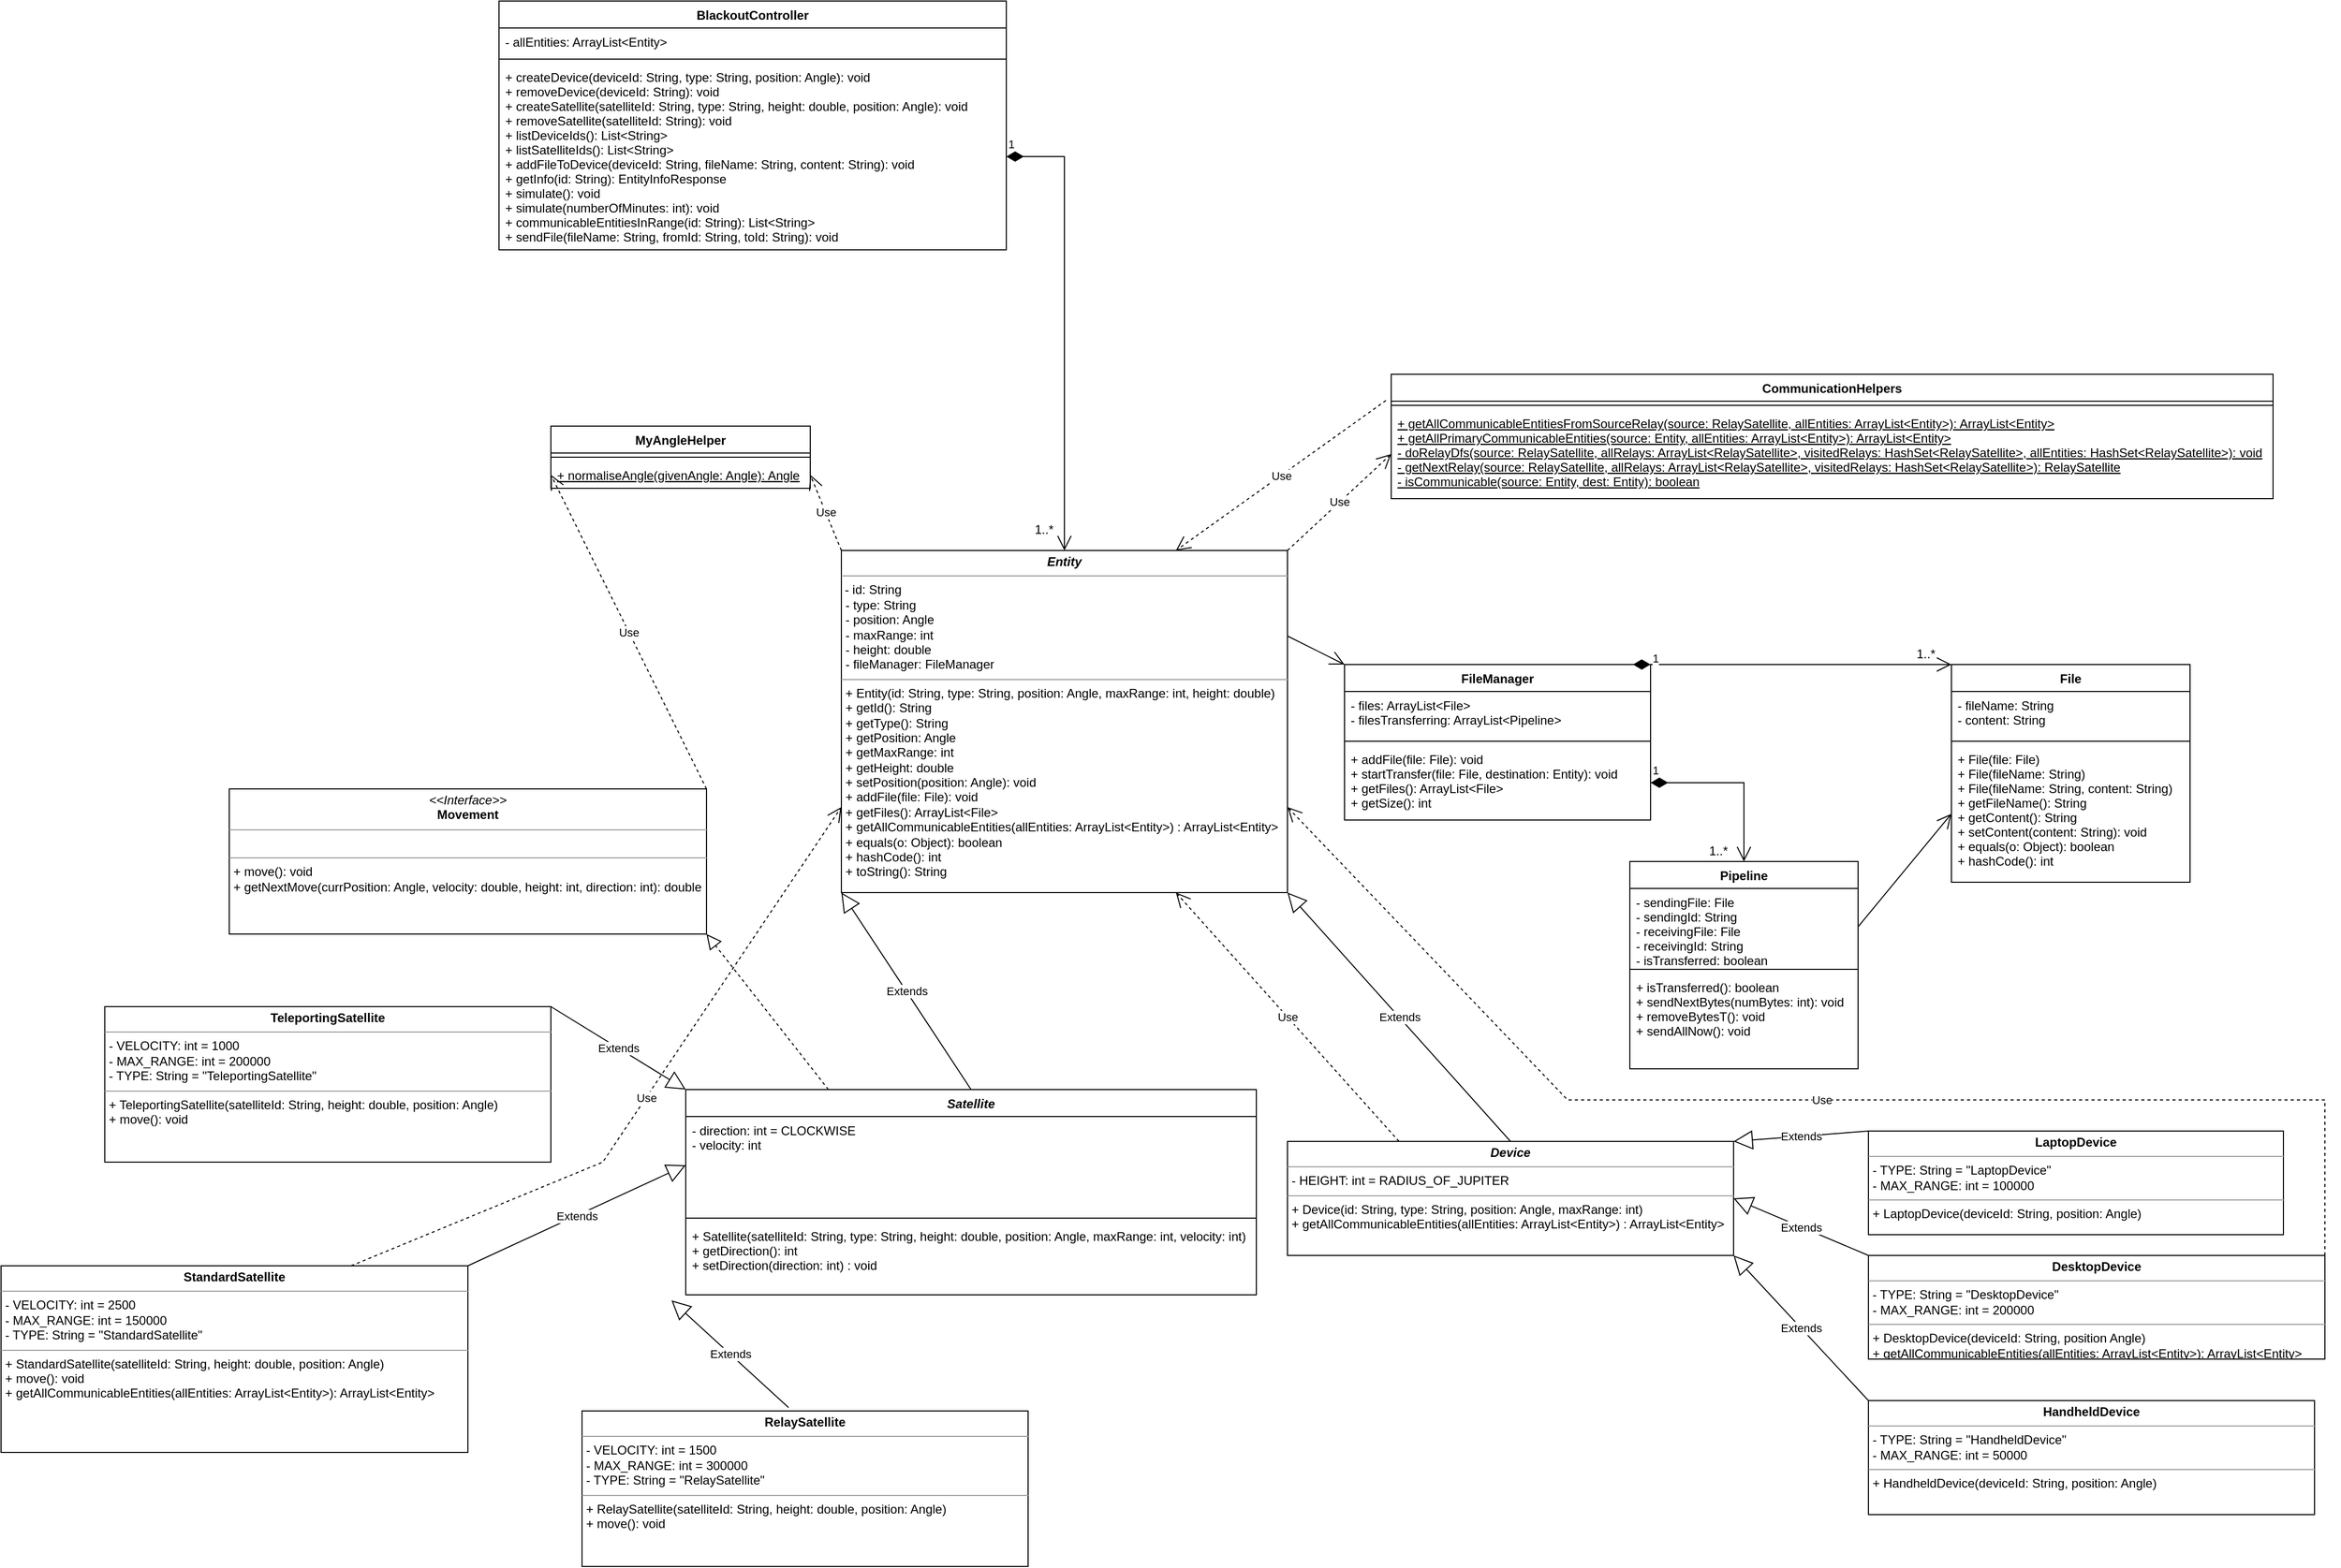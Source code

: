 <mxfile version="20.0.1" type="github">
  <diagram id="JS3hQXzzDqp8MdbZ3Wn3" name="Page-1">
    <mxGraphModel dx="2408" dy="1954" grid="1" gridSize="10" guides="1" tooltips="1" connect="1" arrows="1" fold="1" page="1" pageScale="1" pageWidth="827" pageHeight="1169" math="0" shadow="0">
      <root>
        <mxCell id="0" />
        <mxCell id="1" parent="0" />
        <mxCell id="oXQAJRGUwz_4EwkfqPwA-1" value="Satellite" style="swimlane;fontStyle=3;align=center;verticalAlign=top;childLayout=stackLayout;horizontal=1;startSize=26;horizontalStack=0;resizeParent=1;resizeParentMax=0;resizeLast=0;collapsible=1;marginBottom=0;" parent="1" vertex="1">
          <mxGeometry x="-70" y="300" width="550" height="198" as="geometry" />
        </mxCell>
        <mxCell id="oXQAJRGUwz_4EwkfqPwA-2" value="- direction: int = CLOCKWISE&#xa;- velocity: int&#xa;" style="text;strokeColor=none;fillColor=none;align=left;verticalAlign=top;spacingLeft=4;spacingRight=4;overflow=hidden;rotatable=0;points=[[0,0.5],[1,0.5]];portConstraint=eastwest;" parent="oXQAJRGUwz_4EwkfqPwA-1" vertex="1">
          <mxGeometry y="26" width="550" height="94" as="geometry" />
        </mxCell>
        <mxCell id="oXQAJRGUwz_4EwkfqPwA-3" value="" style="line;strokeWidth=1;fillColor=none;align=left;verticalAlign=middle;spacingTop=-1;spacingLeft=3;spacingRight=3;rotatable=0;labelPosition=right;points=[];portConstraint=eastwest;" parent="oXQAJRGUwz_4EwkfqPwA-1" vertex="1">
          <mxGeometry y="120" width="550" height="8" as="geometry" />
        </mxCell>
        <mxCell id="oXQAJRGUwz_4EwkfqPwA-4" value="+ Satellite(satelliteId: String, type: String, height: double, position: Angle, maxRange: int, velocity: int)&#xa;+ getDirection(): int&#xa;+ setDirection(direction: int) : void" style="text;strokeColor=none;fillColor=none;align=left;verticalAlign=top;spacingLeft=4;spacingRight=4;overflow=hidden;rotatable=0;points=[[0,0.5],[1,0.5]];portConstraint=eastwest;" parent="oXQAJRGUwz_4EwkfqPwA-1" vertex="1">
          <mxGeometry y="128" width="550" height="70" as="geometry" />
        </mxCell>
        <mxCell id="oXQAJRGUwz_4EwkfqPwA-5" value="&lt;p style=&quot;margin:0px;margin-top:4px;text-align:center;&quot;&gt;&lt;b&gt;&lt;i&gt;Device&lt;/i&gt;&lt;/b&gt;&lt;/p&gt;&lt;hr size=&quot;1&quot;&gt;&lt;p style=&quot;margin:0px;margin-left:4px;&quot;&gt;- HEIGHT: int = RADIUS_OF_JUPITER&lt;/p&gt;&lt;hr size=&quot;1&quot;&gt;&lt;p style=&quot;margin:0px;margin-left:4px;&quot;&gt;+ Device(id: String, type: String, position: Angle, maxRange: int)&lt;/p&gt;&lt;p style=&quot;margin:0px;margin-left:4px;&quot;&gt;+&amp;nbsp;getAllCommunicableEntities(allEntities: ArrayList&amp;lt;Entity&amp;gt;) : ArrayList&amp;lt;Entity&amp;gt;&lt;br&gt;&lt;/p&gt;&lt;p style=&quot;margin:0px;margin-left:4px;&quot;&gt;&lt;br&gt;&lt;/p&gt;" style="verticalAlign=top;align=left;overflow=fill;fontSize=12;fontFamily=Helvetica;html=1;" parent="1" vertex="1">
          <mxGeometry x="510" y="350" width="430" height="110" as="geometry" />
        </mxCell>
        <mxCell id="oXQAJRGUwz_4EwkfqPwA-6" value="&lt;p style=&quot;margin:0px;margin-top:4px;text-align:center;&quot;&gt;&lt;b&gt;TeleportingSatellite&lt;/b&gt;&lt;/p&gt;&lt;hr size=&quot;1&quot;&gt;&lt;p style=&quot;margin:0px;margin-left:4px;&quot;&gt;- VELOCITY: int = 1000&lt;/p&gt;&lt;p style=&quot;margin:0px;margin-left:4px;&quot;&gt;- MAX_RANGE: int = 200000&lt;/p&gt;&lt;p style=&quot;margin:0px;margin-left:4px;&quot;&gt;- TYPE: String = &quot;TeleportingSatellite&quot;&lt;/p&gt;&lt;hr size=&quot;1&quot;&gt;&lt;p style=&quot;margin:0px;margin-left:4px;&quot;&gt;+ TeleportingSatellite(satelliteId: String, height: double, position: Angle)&lt;/p&gt;&lt;p style=&quot;margin:0px;margin-left:4px;&quot;&gt;+ move(): void&lt;/p&gt;" style="verticalAlign=top;align=left;overflow=fill;fontSize=12;fontFamily=Helvetica;html=1;" parent="1" vertex="1">
          <mxGeometry x="-630" y="220" width="430" height="150" as="geometry" />
        </mxCell>
        <mxCell id="oXQAJRGUwz_4EwkfqPwA-7" value="&lt;p style=&quot;margin:0px;margin-top:4px;text-align:center;&quot;&gt;&lt;b&gt;StandardSatellite&lt;/b&gt;&lt;/p&gt;&lt;hr size=&quot;1&quot;&gt;&lt;p style=&quot;margin:0px;margin-left:4px;&quot;&gt;- VELOCITY: int = 2500&lt;/p&gt;&lt;p style=&quot;margin:0px;margin-left:4px;&quot;&gt;- MAX_RANGE: int = 150000&lt;/p&gt;&lt;p style=&quot;margin:0px;margin-left:4px;&quot;&gt;- TYPE: String = &quot;StandardSatellite&quot;&lt;/p&gt;&lt;hr size=&quot;1&quot;&gt;&lt;p style=&quot;margin:0px;margin-left:4px;&quot;&gt;+ StandardSatellite(satelliteId: String, height: double, position: Angle)&lt;/p&gt;&lt;p style=&quot;margin:0px;margin-left:4px;&quot;&gt;+ move(): void&lt;/p&gt;&lt;p style=&quot;margin:0px;margin-left:4px;&quot;&gt;+ getAllCommunicableEntities(allEntities: ArrayList&amp;lt;Entity&amp;gt;): ArrayList&amp;lt;Entity&amp;gt;&lt;br&gt;&lt;/p&gt;" style="verticalAlign=top;align=left;overflow=fill;fontSize=12;fontFamily=Helvetica;html=1;" parent="1" vertex="1">
          <mxGeometry x="-730" y="470" width="450" height="180" as="geometry" />
        </mxCell>
        <mxCell id="oXQAJRGUwz_4EwkfqPwA-8" value="&lt;p style=&quot;margin:0px;margin-top:4px;text-align:center;&quot;&gt;&lt;b&gt;RelaySatellite&lt;/b&gt;&lt;/p&gt;&lt;hr size=&quot;1&quot;&gt;&lt;p style=&quot;margin:0px;margin-left:4px;&quot;&gt;- VELOCITY: int = 1500&lt;/p&gt;&lt;p style=&quot;margin:0px;margin-left:4px;&quot;&gt;- MAX_RANGE: int = 300000&lt;/p&gt;&lt;p style=&quot;margin:0px;margin-left:4px;&quot;&gt;- TYPE: String = &quot;RelaySatellite&quot;&lt;/p&gt;&lt;hr size=&quot;1&quot;&gt;&lt;p style=&quot;margin:0px;margin-left:4px;&quot;&gt;+ RelaySatellite(satelliteId: String, height: double, position: Angle)&lt;/p&gt;&lt;p style=&quot;margin:0px;margin-left:4px;&quot;&gt;+ move(): void&lt;/p&gt;" style="verticalAlign=top;align=left;overflow=fill;fontSize=12;fontFamily=Helvetica;html=1;" parent="1" vertex="1">
          <mxGeometry x="-170" y="610" width="430" height="150" as="geometry" />
        </mxCell>
        <mxCell id="oXQAJRGUwz_4EwkfqPwA-9" value="Extends" style="endArrow=block;endSize=16;endFill=0;html=1;rounded=0;exitX=1;exitY=0;exitDx=0;exitDy=0;entryX=0;entryY=0;entryDx=0;entryDy=0;" parent="1" source="oXQAJRGUwz_4EwkfqPwA-6" target="oXQAJRGUwz_4EwkfqPwA-1" edge="1">
          <mxGeometry width="160" relative="1" as="geometry">
            <mxPoint x="110" y="160" as="sourcePoint" />
            <mxPoint x="220" y="167.5" as="targetPoint" />
          </mxGeometry>
        </mxCell>
        <mxCell id="oXQAJRGUwz_4EwkfqPwA-10" value="Extends" style="endArrow=block;endSize=16;endFill=0;html=1;rounded=0;exitX=1;exitY=0;exitDx=0;exitDy=0;entryX=0;entryY=0.5;entryDx=0;entryDy=0;" parent="1" source="oXQAJRGUwz_4EwkfqPwA-7" target="oXQAJRGUwz_4EwkfqPwA-2" edge="1">
          <mxGeometry width="160" relative="1" as="geometry">
            <mxPoint x="-30" y="440" as="sourcePoint" />
            <mxPoint x="130" y="440" as="targetPoint" />
          </mxGeometry>
        </mxCell>
        <mxCell id="oXQAJRGUwz_4EwkfqPwA-11" value="Extends" style="endArrow=block;endSize=16;endFill=0;html=1;rounded=0;exitX=0.463;exitY=-0.022;exitDx=0;exitDy=0;exitPerimeter=0;entryX=-0.025;entryY=1.077;entryDx=0;entryDy=0;entryPerimeter=0;" parent="1" source="oXQAJRGUwz_4EwkfqPwA-8" target="oXQAJRGUwz_4EwkfqPwA-4" edge="1">
          <mxGeometry width="160" relative="1" as="geometry">
            <mxPoint x="330" y="390" as="sourcePoint" />
            <mxPoint x="490" y="390" as="targetPoint" />
          </mxGeometry>
        </mxCell>
        <mxCell id="oXQAJRGUwz_4EwkfqPwA-12" value="&lt;p style=&quot;margin:0px;margin-top:4px;text-align:center;&quot;&gt;&lt;b&gt;HandheldDevice&lt;/b&gt;&lt;/p&gt;&lt;hr size=&quot;1&quot;&gt;&lt;p style=&quot;margin:0px;margin-left:4px;&quot;&gt;- TYPE: String = &quot;HandheldDevice&quot;&lt;/p&gt;&lt;p style=&quot;margin:0px;margin-left:4px;&quot;&gt;- MAX_RANGE: int = 50000&lt;/p&gt;&lt;hr size=&quot;1&quot;&gt;&lt;p style=&quot;margin:0px;margin-left:4px;&quot;&gt;+ HandheldDevice(deviceId: String, position: Angle)&lt;/p&gt;" style="verticalAlign=top;align=left;overflow=fill;fontSize=12;fontFamily=Helvetica;html=1;" parent="1" vertex="1">
          <mxGeometry x="1070" y="600" width="430" height="110" as="geometry" />
        </mxCell>
        <mxCell id="oXQAJRGUwz_4EwkfqPwA-13" value="Extends" style="endArrow=block;endSize=16;endFill=0;html=1;rounded=0;exitX=0;exitY=0;exitDx=0;exitDy=0;entryX=1;entryY=1;entryDx=0;entryDy=0;" parent="1" source="oXQAJRGUwz_4EwkfqPwA-12" target="oXQAJRGUwz_4EwkfqPwA-5" edge="1">
          <mxGeometry width="160" relative="1" as="geometry">
            <mxPoint x="370.0" y="469.03" as="sourcePoint" />
            <mxPoint x="470" y="400" as="targetPoint" />
          </mxGeometry>
        </mxCell>
        <mxCell id="oXQAJRGUwz_4EwkfqPwA-14" value="&lt;p style=&quot;margin:0px;margin-top:4px;text-align:center;&quot;&gt;&lt;b&gt;DesktopDevice&lt;/b&gt;&lt;/p&gt;&lt;hr size=&quot;1&quot;&gt;&lt;p style=&quot;margin:0px;margin-left:4px;&quot;&gt;- TYPE: String = &quot;DesktopDevice&quot;&lt;/p&gt;&lt;p style=&quot;margin:0px;margin-left:4px;&quot;&gt;- MAX_RANGE: int = 200000&lt;/p&gt;&lt;hr size=&quot;1&quot;&gt;&lt;p style=&quot;margin:0px;margin-left:4px;&quot;&gt;+ DesktopDevice(deviceId: String, position Angle)&lt;/p&gt;&lt;p style=&quot;margin:0px;margin-left:4px;&quot;&gt;+ getAllCommunicableEntities(allEntities: ArrayList&amp;lt;Entity&amp;gt;): ArrayList&amp;lt;Entity&amp;gt;&lt;br&gt;&lt;/p&gt;" style="verticalAlign=top;align=left;overflow=fill;fontSize=12;fontFamily=Helvetica;html=1;" parent="1" vertex="1">
          <mxGeometry x="1070" y="460" width="440" height="100" as="geometry" />
        </mxCell>
        <mxCell id="oXQAJRGUwz_4EwkfqPwA-15" value="Extends" style="endArrow=block;endSize=16;endFill=0;html=1;rounded=0;exitX=0;exitY=0;exitDx=0;exitDy=0;entryX=1;entryY=0.5;entryDx=0;entryDy=0;" parent="1" source="oXQAJRGUwz_4EwkfqPwA-14" target="oXQAJRGUwz_4EwkfqPwA-5" edge="1">
          <mxGeometry width="160" relative="1" as="geometry">
            <mxPoint x="640" y="450" as="sourcePoint" />
            <mxPoint x="610" y="380" as="targetPoint" />
          </mxGeometry>
        </mxCell>
        <mxCell id="oXQAJRGUwz_4EwkfqPwA-16" value="&lt;p style=&quot;margin:0px;margin-top:4px;text-align:center;&quot;&gt;&lt;b&gt;LaptopDevice&lt;/b&gt;&lt;/p&gt;&lt;hr size=&quot;1&quot;&gt;&lt;p style=&quot;margin:0px;margin-left:4px;&quot;&gt;- TYPE: String = &quot;LaptopDevice&quot;&lt;/p&gt;&lt;p style=&quot;margin:0px;margin-left:4px;&quot;&gt;- MAX_RANGE: int = 100000&lt;/p&gt;&lt;hr size=&quot;1&quot;&gt;&lt;p style=&quot;margin:0px;margin-left:4px;&quot;&gt;+ LaptopDevice(deviceId: String, position: Angle)&lt;/p&gt;&lt;p style=&quot;margin:0px;margin-left:4px;&quot;&gt;&lt;br&gt;&lt;/p&gt;" style="verticalAlign=top;align=left;overflow=fill;fontSize=12;fontFamily=Helvetica;html=1;" parent="1" vertex="1">
          <mxGeometry x="1070" y="340" width="400" height="100" as="geometry" />
        </mxCell>
        <mxCell id="oXQAJRGUwz_4EwkfqPwA-17" value="Extends" style="endArrow=block;endSize=16;endFill=0;html=1;rounded=0;exitX=0;exitY=0;exitDx=0;exitDy=0;entryX=1;entryY=0;entryDx=0;entryDy=0;" parent="1" source="oXQAJRGUwz_4EwkfqPwA-16" target="oXQAJRGUwz_4EwkfqPwA-5" edge="1">
          <mxGeometry width="160" relative="1" as="geometry">
            <mxPoint x="630" y="165" as="sourcePoint" />
            <mxPoint x="510" y="140" as="targetPoint" />
          </mxGeometry>
        </mxCell>
        <mxCell id="oXQAJRGUwz_4EwkfqPwA-18" value="Extends" style="endArrow=block;endSize=16;endFill=0;html=1;rounded=0;exitX=0.5;exitY=0;exitDx=0;exitDy=0;entryX=1;entryY=1;entryDx=0;entryDy=0;" parent="1" source="oXQAJRGUwz_4EwkfqPwA-5" target="oXQAJRGUwz_4EwkfqPwA-20" edge="1">
          <mxGeometry width="160" relative="1" as="geometry">
            <mxPoint x="550" y="90" as="sourcePoint" />
            <mxPoint x="430" y="130" as="targetPoint" />
          </mxGeometry>
        </mxCell>
        <mxCell id="oXQAJRGUwz_4EwkfqPwA-19" value="Extends" style="endArrow=block;endSize=16;endFill=0;html=1;rounded=0;exitX=0.5;exitY=0;exitDx=0;exitDy=0;entryX=0;entryY=1;entryDx=0;entryDy=0;" parent="1" source="oXQAJRGUwz_4EwkfqPwA-1" target="oXQAJRGUwz_4EwkfqPwA-20" edge="1">
          <mxGeometry width="160" relative="1" as="geometry">
            <mxPoint x="170" y="70" as="sourcePoint" />
            <mxPoint x="200" y="130" as="targetPoint" />
          </mxGeometry>
        </mxCell>
        <mxCell id="oXQAJRGUwz_4EwkfqPwA-20" value="&lt;p style=&quot;margin:0px;margin-top:4px;text-align:center;&quot;&gt;&lt;b&gt;&lt;i&gt;Entity&lt;/i&gt;&lt;/b&gt;&lt;/p&gt;&lt;hr size=&quot;1&quot;&gt;&lt;p style=&quot;margin:0px;margin-left:4px;&quot;&gt;&lt;/p&gt;&lt;p style=&quot;margin: 4px 0px 0px;&quot;&gt;&lt;span style=&quot;background-color: initial;&quot;&gt;&amp;nbsp;- id: String&lt;/span&gt;&lt;br&gt;&lt;/p&gt;&lt;p style=&quot;margin: 0px 0px 0px 4px;&quot;&gt;- type: String&lt;/p&gt;&lt;p style=&quot;margin: 0px 0px 0px 4px;&quot;&gt;- position: Angle&lt;/p&gt;&lt;p style=&quot;margin: 0px 0px 0px 4px;&quot;&gt;- maxRange: int&lt;/p&gt;&lt;p style=&quot;margin: 0px 0px 0px 4px;&quot;&gt;- height: double&lt;/p&gt;&lt;p style=&quot;margin: 0px 0px 0px 4px;&quot;&gt;- fileManager: FileManager&lt;/p&gt;&lt;hr size=&quot;1&quot;&gt;&lt;p style=&quot;margin: 0px 0px 0px 4px;&quot;&gt;+ Entity(id: String, type: String, position: Angle, maxRange: int, height: double)&lt;/p&gt;&lt;p style=&quot;margin: 0px 0px 0px 4px;&quot;&gt;+&lt;span style=&quot;background-color: initial;&quot;&gt;&amp;nbsp;getId(): String&lt;/span&gt;&lt;/p&gt;&lt;p style=&quot;margin: 0px 0px 0px 4px;&quot;&gt;+ getType(): String&lt;/p&gt;&lt;p style=&quot;margin: 0px 0px 0px 4px;&quot;&gt;+ getPosition: Angle&lt;/p&gt;&lt;p style=&quot;margin: 0px 0px 0px 4px;&quot;&gt;+ getMaxRange: int&lt;/p&gt;&lt;p style=&quot;margin: 0px 0px 0px 4px;&quot;&gt;+ getHeight: double&lt;/p&gt;&lt;p style=&quot;margin: 0px 0px 0px 4px;&quot;&gt;+ setPosition(position: Angle): void&lt;/p&gt;&lt;p style=&quot;margin: 0px 0px 0px 4px;&quot;&gt;+ addFile(file: File): void&lt;/p&gt;&lt;p style=&quot;margin: 0px 0px 0px 4px;&quot;&gt;+ getFiles(): ArrayList&amp;lt;File&amp;gt;&lt;/p&gt;&lt;p style=&quot;margin: 0px 0px 0px 4px;&quot;&gt;+ getAllCommunicableEntities(allEntities: ArrayList&amp;lt;Entity&amp;gt;) : ArrayList&amp;lt;Entity&amp;gt;&lt;/p&gt;&lt;p style=&quot;margin: 0px 0px 0px 4px;&quot;&gt;+ equals(o: Object): boolean&lt;/p&gt;&lt;p style=&quot;margin: 0px 0px 0px 4px;&quot;&gt;+ hashCode(): int&lt;/p&gt;&lt;p style=&quot;margin: 0px 0px 0px 4px;&quot;&gt;+ toString(): String&lt;br&gt;&lt;/p&gt;" style="verticalAlign=top;align=left;overflow=fill;fontSize=12;fontFamily=Helvetica;html=1;" parent="1" vertex="1">
          <mxGeometry x="80" y="-220" width="430" height="330" as="geometry" />
        </mxCell>
        <mxCell id="-S67xje0BvBv4X5eibev-5" value="&lt;p style=&quot;margin:0px;margin-top:4px;text-align:center;&quot;&gt;&lt;i&gt;&amp;lt;&amp;lt;Interface&amp;gt;&amp;gt;&lt;/i&gt;&lt;br&gt;&lt;b&gt;Movement&lt;/b&gt;&lt;/p&gt;&lt;hr size=&quot;1&quot;&gt;&lt;p style=&quot;margin:0px;margin-left:4px;&quot;&gt;&lt;br&gt;&lt;/p&gt;&lt;hr size=&quot;1&quot;&gt;&lt;p style=&quot;margin:0px;margin-left:4px;&quot;&gt;+ move(): void&lt;/p&gt;&lt;p style=&quot;margin:0px;margin-left:4px;&quot;&gt;+ getNextMove(currPosition: Angle, velocity: double, height: int, direction: int): double&lt;/p&gt;" style="verticalAlign=top;align=left;overflow=fill;fontSize=12;fontFamily=Helvetica;html=1;" parent="1" vertex="1">
          <mxGeometry x="-510" y="10" width="460" height="140" as="geometry" />
        </mxCell>
        <mxCell id="-S67xje0BvBv4X5eibev-6" value="" style="endArrow=block;dashed=1;endFill=0;endSize=12;html=1;rounded=0;exitX=0.25;exitY=0;exitDx=0;exitDy=0;entryX=1;entryY=1;entryDx=0;entryDy=0;" parent="1" source="oXQAJRGUwz_4EwkfqPwA-1" target="-S67xje0BvBv4X5eibev-5" edge="1">
          <mxGeometry width="160" relative="1" as="geometry">
            <mxPoint x="-20" y="39.41" as="sourcePoint" />
            <mxPoint x="140" y="39.41" as="targetPoint" />
          </mxGeometry>
        </mxCell>
        <mxCell id="JWxl60ZRawzX6B9whk_o-1" value="File" style="swimlane;fontStyle=1;align=center;verticalAlign=top;childLayout=stackLayout;horizontal=1;startSize=26;horizontalStack=0;resizeParent=1;resizeParentMax=0;resizeLast=0;collapsible=1;marginBottom=0;" parent="1" vertex="1">
          <mxGeometry x="1150" y="-110" width="230" height="210" as="geometry" />
        </mxCell>
        <mxCell id="JWxl60ZRawzX6B9whk_o-2" value="- fileName: String&#xa;- content: String" style="text;strokeColor=none;fillColor=none;align=left;verticalAlign=top;spacingLeft=4;spacingRight=4;overflow=hidden;rotatable=0;points=[[0,0.5],[1,0.5]];portConstraint=eastwest;" parent="JWxl60ZRawzX6B9whk_o-1" vertex="1">
          <mxGeometry y="26" width="230" height="44" as="geometry" />
        </mxCell>
        <mxCell id="JWxl60ZRawzX6B9whk_o-3" value="" style="line;strokeWidth=1;fillColor=none;align=left;verticalAlign=middle;spacingTop=-1;spacingLeft=3;spacingRight=3;rotatable=0;labelPosition=right;points=[];portConstraint=eastwest;" parent="JWxl60ZRawzX6B9whk_o-1" vertex="1">
          <mxGeometry y="70" width="230" height="8" as="geometry" />
        </mxCell>
        <mxCell id="JWxl60ZRawzX6B9whk_o-4" value="+ File(file: File)&#xa;+ File(fileName: String)&#xa;+ File(fileName: String, content: String)&#xa;+ getFileName(): String&#xa;+ getContent(): String&#xa;+ setContent(content: String): void&#xa;+ equals(o: Object): boolean&#xa;+ hashCode(): int&#xa;" style="text;strokeColor=none;fillColor=none;align=left;verticalAlign=top;spacingLeft=4;spacingRight=4;overflow=hidden;rotatable=0;points=[[0,0.5],[1,0.5]];portConstraint=eastwest;" parent="JWxl60ZRawzX6B9whk_o-1" vertex="1">
          <mxGeometry y="78" width="230" height="132" as="geometry" />
        </mxCell>
        <mxCell id="JWxl60ZRawzX6B9whk_o-5" value="FileManager" style="swimlane;fontStyle=1;align=center;verticalAlign=top;childLayout=stackLayout;horizontal=1;startSize=26;horizontalStack=0;resizeParent=1;resizeParentMax=0;resizeLast=0;collapsible=1;marginBottom=0;" parent="1" vertex="1">
          <mxGeometry x="565" y="-110" width="295" height="150" as="geometry" />
        </mxCell>
        <mxCell id="JWxl60ZRawzX6B9whk_o-6" value="- files: ArrayList&lt;File&gt;&#xa;- filesTransferring: ArrayList&lt;Pipeline&gt;" style="text;strokeColor=none;fillColor=none;align=left;verticalAlign=top;spacingLeft=4;spacingRight=4;overflow=hidden;rotatable=0;points=[[0,0.5],[1,0.5]];portConstraint=eastwest;" parent="JWxl60ZRawzX6B9whk_o-5" vertex="1">
          <mxGeometry y="26" width="295" height="44" as="geometry" />
        </mxCell>
        <mxCell id="JWxl60ZRawzX6B9whk_o-7" value="" style="line;strokeWidth=1;fillColor=none;align=left;verticalAlign=middle;spacingTop=-1;spacingLeft=3;spacingRight=3;rotatable=0;labelPosition=right;points=[];portConstraint=eastwest;" parent="JWxl60ZRawzX6B9whk_o-5" vertex="1">
          <mxGeometry y="70" width="295" height="8" as="geometry" />
        </mxCell>
        <mxCell id="JWxl60ZRawzX6B9whk_o-8" value="+ addFile(file: File): void&#xa;+ startTransfer(file: File, destination: Entity): void&#xa;+ getFiles(): ArrayList&lt;File&gt;&#xa;+ getSize(): int" style="text;strokeColor=none;fillColor=none;align=left;verticalAlign=top;spacingLeft=4;spacingRight=4;overflow=hidden;rotatable=0;points=[[0,0.5],[1,0.5]];portConstraint=eastwest;" parent="JWxl60ZRawzX6B9whk_o-5" vertex="1">
          <mxGeometry y="78" width="295" height="72" as="geometry" />
        </mxCell>
        <mxCell id="JWxl60ZRawzX6B9whk_o-13" value="1" style="endArrow=open;html=1;endSize=12;startArrow=diamondThin;startSize=14;startFill=1;edgeStyle=orthogonalEdgeStyle;align=left;verticalAlign=bottom;rounded=0;entryX=0;entryY=0;entryDx=0;entryDy=0;exitX=1;exitY=0;exitDx=0;exitDy=0;" parent="1" source="JWxl60ZRawzX6B9whk_o-5" target="JWxl60ZRawzX6B9whk_o-1" edge="1">
          <mxGeometry x="-1" y="3" relative="1" as="geometry">
            <mxPoint x="770" y="-100" as="sourcePoint" />
            <mxPoint x="930" y="-100" as="targetPoint" />
            <Array as="points">
              <mxPoint x="830" y="-110" />
              <mxPoint x="830" y="-110" />
            </Array>
          </mxGeometry>
        </mxCell>
        <mxCell id="JWxl60ZRawzX6B9whk_o-18" value="Pipeline" style="swimlane;fontStyle=1;align=center;verticalAlign=top;childLayout=stackLayout;horizontal=1;startSize=26;horizontalStack=0;resizeParent=1;resizeParentMax=0;resizeLast=0;collapsible=1;marginBottom=0;" parent="1" vertex="1">
          <mxGeometry x="840" y="80" width="220" height="200" as="geometry" />
        </mxCell>
        <mxCell id="JWxl60ZRawzX6B9whk_o-19" value="- sendingFile: File&#xa;- sendingId: String&#xa;- receivingFile: File&#xa;- receivingId: String&#xa;- isTransferred: boolean" style="text;strokeColor=none;fillColor=none;align=left;verticalAlign=top;spacingLeft=4;spacingRight=4;overflow=hidden;rotatable=0;points=[[0,0.5],[1,0.5]];portConstraint=eastwest;" parent="JWxl60ZRawzX6B9whk_o-18" vertex="1">
          <mxGeometry y="26" width="220" height="74" as="geometry" />
        </mxCell>
        <mxCell id="JWxl60ZRawzX6B9whk_o-20" value="" style="line;strokeWidth=1;fillColor=none;align=left;verticalAlign=middle;spacingTop=-1;spacingLeft=3;spacingRight=3;rotatable=0;labelPosition=right;points=[];portConstraint=eastwest;" parent="JWxl60ZRawzX6B9whk_o-18" vertex="1">
          <mxGeometry y="100" width="220" height="8" as="geometry" />
        </mxCell>
        <mxCell id="JWxl60ZRawzX6B9whk_o-21" value="+ isTransferred(): boolean&#xa;+ sendNextBytes(numBytes: int): void&#xa;+ removeBytesT(): void&#xa;+ sendAllNow(): void" style="text;strokeColor=none;fillColor=none;align=left;verticalAlign=top;spacingLeft=4;spacingRight=4;overflow=hidden;rotatable=0;points=[[0,0.5],[1,0.5]];portConstraint=eastwest;" parent="JWxl60ZRawzX6B9whk_o-18" vertex="1">
          <mxGeometry y="108" width="220" height="92" as="geometry" />
        </mxCell>
        <mxCell id="JWxl60ZRawzX6B9whk_o-25" value="1" style="endArrow=open;html=1;endSize=12;startArrow=diamondThin;startSize=14;startFill=1;edgeStyle=orthogonalEdgeStyle;align=left;verticalAlign=bottom;rounded=0;entryX=0.5;entryY=0;entryDx=0;entryDy=0;exitX=1;exitY=0.5;exitDx=0;exitDy=0;" parent="1" source="JWxl60ZRawzX6B9whk_o-8" target="JWxl60ZRawzX6B9whk_o-18" edge="1">
          <mxGeometry x="-1" y="3" relative="1" as="geometry">
            <mxPoint x="860" y="20" as="sourcePoint" />
            <mxPoint x="1010" y="20" as="targetPoint" />
            <Array as="points">
              <mxPoint x="950" y="4" />
            </Array>
          </mxGeometry>
        </mxCell>
        <mxCell id="JWxl60ZRawzX6B9whk_o-26" value="1..*" style="text;html=1;align=center;verticalAlign=middle;resizable=0;points=[];autosize=1;strokeColor=none;fillColor=none;" parent="1" vertex="1">
          <mxGeometry x="910" y="60" width="30" height="20" as="geometry" />
        </mxCell>
        <mxCell id="JWxl60ZRawzX6B9whk_o-27" value="1..*" style="text;html=1;align=center;verticalAlign=middle;resizable=0;points=[];autosize=1;strokeColor=none;fillColor=none;" parent="1" vertex="1">
          <mxGeometry x="1110" y="-130" width="30" height="20" as="geometry" />
        </mxCell>
        <mxCell id="ZfkWlrgMxRxTjQ3l1lfV-9" value="MyAngleHelper" style="swimlane;fontStyle=1;align=center;verticalAlign=top;childLayout=stackLayout;horizontal=1;startSize=26;horizontalStack=0;resizeParent=1;resizeParentMax=0;resizeLast=0;collapsible=1;marginBottom=0;" parent="1" vertex="1">
          <mxGeometry x="-200" y="-340" width="250" height="60" as="geometry" />
        </mxCell>
        <mxCell id="ZfkWlrgMxRxTjQ3l1lfV-11" value="" style="line;strokeWidth=1;fillColor=none;align=left;verticalAlign=middle;spacingTop=-1;spacingLeft=3;spacingRight=3;rotatable=0;labelPosition=right;points=[];portConstraint=eastwest;" parent="ZfkWlrgMxRxTjQ3l1lfV-9" vertex="1">
          <mxGeometry y="26" width="250" height="8" as="geometry" />
        </mxCell>
        <mxCell id="ZfkWlrgMxRxTjQ3l1lfV-12" value="+ normaliseAngle(givenAngle: Angle): Angle" style="text;strokeColor=none;fillColor=none;align=left;verticalAlign=top;spacingLeft=4;spacingRight=4;overflow=hidden;rotatable=0;points=[[0,0.5],[1,0.5]];portConstraint=eastwest;fontStyle=4" parent="ZfkWlrgMxRxTjQ3l1lfV-9" vertex="1">
          <mxGeometry y="34" width="250" height="26" as="geometry" />
        </mxCell>
        <mxCell id="ZfkWlrgMxRxTjQ3l1lfV-14" value="Use" style="endArrow=open;endSize=12;dashed=1;html=1;rounded=0;exitX=0;exitY=0;exitDx=0;exitDy=0;entryX=1;entryY=0.5;entryDx=0;entryDy=0;" parent="1" source="oXQAJRGUwz_4EwkfqPwA-20" target="ZfkWlrgMxRxTjQ3l1lfV-12" edge="1">
          <mxGeometry width="160" relative="1" as="geometry">
            <mxPoint x="180" y="-503.0" as="sourcePoint" />
            <mxPoint x="90" y="-300" as="targetPoint" />
          </mxGeometry>
        </mxCell>
        <mxCell id="ZfkWlrgMxRxTjQ3l1lfV-15" value="Use" style="endArrow=open;endSize=12;dashed=1;html=1;rounded=0;exitX=1;exitY=0;exitDx=0;exitDy=0;entryX=0;entryY=0.5;entryDx=0;entryDy=0;" parent="1" source="-S67xje0BvBv4X5eibev-5" target="ZfkWlrgMxRxTjQ3l1lfV-12" edge="1">
          <mxGeometry width="160" relative="1" as="geometry">
            <mxPoint x="-220" y="-293" as="sourcePoint" />
            <mxPoint x="-100" y="-270" as="targetPoint" />
          </mxGeometry>
        </mxCell>
        <mxCell id="ZfkWlrgMxRxTjQ3l1lfV-16" value="Use" style="endArrow=open;endSize=12;dashed=1;html=1;rounded=0;exitX=0.25;exitY=0;exitDx=0;exitDy=0;entryX=0.75;entryY=1;entryDx=0;entryDy=0;" parent="1" source="oXQAJRGUwz_4EwkfqPwA-5" target="oXQAJRGUwz_4EwkfqPwA-20" edge="1">
          <mxGeometry width="160" relative="1" as="geometry">
            <mxPoint x="510" y="253" as="sourcePoint" />
            <mxPoint x="360" y="-50" as="targetPoint" />
          </mxGeometry>
        </mxCell>
        <mxCell id="ZfkWlrgMxRxTjQ3l1lfV-17" value="Use" style="endArrow=open;endSize=12;dashed=1;html=1;rounded=0;exitX=1;exitY=0;exitDx=0;exitDy=0;entryX=1;entryY=0.75;entryDx=0;entryDy=0;" parent="1" source="oXQAJRGUwz_4EwkfqPwA-14" target="oXQAJRGUwz_4EwkfqPwA-20" edge="1">
          <mxGeometry width="160" relative="1" as="geometry">
            <mxPoint x="805" y="320" as="sourcePoint" />
            <mxPoint x="590" y="80" as="targetPoint" />
            <Array as="points">
              <mxPoint x="1510" y="310" />
              <mxPoint x="780" y="310" />
            </Array>
          </mxGeometry>
        </mxCell>
        <mxCell id="ZfkWlrgMxRxTjQ3l1lfV-18" value="Use" style="endArrow=open;endSize=12;dashed=1;html=1;rounded=0;exitX=0.75;exitY=0;exitDx=0;exitDy=0;entryX=0;entryY=0.75;entryDx=0;entryDy=0;" parent="1" source="oXQAJRGUwz_4EwkfqPwA-7" target="oXQAJRGUwz_4EwkfqPwA-20" edge="1">
          <mxGeometry width="160" relative="1" as="geometry">
            <mxPoint x="-15" y="380" as="sourcePoint" />
            <mxPoint x="-230" y="140" as="targetPoint" />
            <Array as="points">
              <mxPoint x="-150" y="370" />
            </Array>
          </mxGeometry>
        </mxCell>
        <mxCell id="ZfkWlrgMxRxTjQ3l1lfV-19" value="CommunicationHelpers" style="swimlane;fontStyle=1;align=center;verticalAlign=top;childLayout=stackLayout;horizontal=1;startSize=26;horizontalStack=0;resizeParent=1;resizeParentMax=0;resizeLast=0;collapsible=1;marginBottom=0;" parent="1" vertex="1">
          <mxGeometry x="610" y="-390" width="850" height="120" as="geometry" />
        </mxCell>
        <mxCell id="ZfkWlrgMxRxTjQ3l1lfV-21" value="" style="line;strokeWidth=1;fillColor=none;align=left;verticalAlign=middle;spacingTop=-1;spacingLeft=3;spacingRight=3;rotatable=0;labelPosition=right;points=[];portConstraint=eastwest;" parent="ZfkWlrgMxRxTjQ3l1lfV-19" vertex="1">
          <mxGeometry y="26" width="850" height="8" as="geometry" />
        </mxCell>
        <mxCell id="ZfkWlrgMxRxTjQ3l1lfV-22" value="+ getAllCommunicableEntitiesFromSourceRelay(source: RelaySatellite, allEntities: ArrayList&lt;Entity&gt;): ArrayList&lt;Entity&gt;&#xa;+ getAllPrimaryCommunicableEntities(source: Entity, allEntities: ArrayList&lt;Entity&gt;): ArrayList&lt;Entity&gt;&#xa;- doRelayDfs(source: RelaySatellite, allRelays: ArrayList&lt;RelaySatellite&gt;, visitedRelays: HashSet&lt;RelaySatellite&gt;, allEntities: HashSet&lt;RelaySatellite&gt;): void&#xa;- getNextRelay(source: RelaySatellite, allRelays: ArrayList&lt;RelaySatellite&gt;, visitedRelays: HashSet&lt;RelaySatellite&gt;): RelaySatellite&#xa;- isCommunicable(source: Entity, dest: Entity): boolean" style="text;strokeColor=none;fillColor=none;align=left;verticalAlign=top;spacingLeft=4;spacingRight=4;overflow=hidden;rotatable=0;points=[[0,0.5],[1,0.5]];portConstraint=eastwest;fontStyle=4" parent="ZfkWlrgMxRxTjQ3l1lfV-19" vertex="1">
          <mxGeometry y="34" width="850" height="86" as="geometry" />
        </mxCell>
        <mxCell id="ZfkWlrgMxRxTjQ3l1lfV-23" value="Use" style="endArrow=open;endSize=12;dashed=1;html=1;rounded=0;exitX=1;exitY=0;exitDx=0;exitDy=0;entryX=0;entryY=0.5;entryDx=0;entryDy=0;" parent="1" source="oXQAJRGUwz_4EwkfqPwA-20" target="ZfkWlrgMxRxTjQ3l1lfV-22" edge="1">
          <mxGeometry width="160" relative="1" as="geometry">
            <mxPoint x="360" y="-227" as="sourcePoint" />
            <mxPoint x="170" y="-320" as="targetPoint" />
          </mxGeometry>
        </mxCell>
        <mxCell id="ZfkWlrgMxRxTjQ3l1lfV-24" value="Use" style="endArrow=open;endSize=12;dashed=1;html=1;rounded=0;exitX=-0.006;exitY=-0.101;exitDx=0;exitDy=0;entryX=0.75;entryY=0;entryDx=0;entryDy=0;exitPerimeter=0;" parent="1" source="ZfkWlrgMxRxTjQ3l1lfV-22" target="oXQAJRGUwz_4EwkfqPwA-20" edge="1">
          <mxGeometry width="160" relative="1" as="geometry">
            <mxPoint x="465" y="-266" as="sourcePoint" />
            <mxPoint x="565" y="-324.0" as="targetPoint" />
          </mxGeometry>
        </mxCell>
        <mxCell id="ZfkWlrgMxRxTjQ3l1lfV-25" value="BlackoutController" style="swimlane;fontStyle=1;align=center;verticalAlign=top;childLayout=stackLayout;horizontal=1;startSize=26;horizontalStack=0;resizeParent=1;resizeParentMax=0;resizeLast=0;collapsible=1;marginBottom=0;" parent="1" vertex="1">
          <mxGeometry x="-250" y="-750" width="489" height="240" as="geometry" />
        </mxCell>
        <mxCell id="ZfkWlrgMxRxTjQ3l1lfV-26" value="- allEntities: ArrayList&lt;Entity&gt;" style="text;strokeColor=none;fillColor=none;align=left;verticalAlign=top;spacingLeft=4;spacingRight=4;overflow=hidden;rotatable=0;points=[[0,0.5],[1,0.5]];portConstraint=eastwest;" parent="ZfkWlrgMxRxTjQ3l1lfV-25" vertex="1">
          <mxGeometry y="26" width="489" height="26" as="geometry" />
        </mxCell>
        <mxCell id="ZfkWlrgMxRxTjQ3l1lfV-27" value="" style="line;strokeWidth=1;fillColor=none;align=left;verticalAlign=middle;spacingTop=-1;spacingLeft=3;spacingRight=3;rotatable=0;labelPosition=right;points=[];portConstraint=eastwest;" parent="ZfkWlrgMxRxTjQ3l1lfV-25" vertex="1">
          <mxGeometry y="52" width="489" height="8" as="geometry" />
        </mxCell>
        <mxCell id="ZfkWlrgMxRxTjQ3l1lfV-28" value="+ createDevice(deviceId: String, type: String, position: Angle): void&#xa;+ removeDevice(deviceId: String): void&#xa;+ createSatellite(satelliteId: String, type: String, height: double, position: Angle): void&#xa;+ removeSatellite(satelliteId: String): void&#xa;+ listDeviceIds(): List&lt;String&gt;&#xa;+ listSatelliteIds(): List&lt;String&gt;&#xa;+ addFileToDevice(deviceId: String, fileName: String, content: String): void&#xa;+ getInfo(id: String): EntityInfoResponse&#xa;+ simulate(): void&#xa;+ simulate(numberOfMinutes: int): void&#xa;+ communicableEntitiesInRange(id: String): List&lt;String&gt;&#xa;+ sendFile(fileName: String, fromId: String, toId: String): void&#xa;&#xa;" style="text;strokeColor=none;fillColor=none;align=left;verticalAlign=top;spacingLeft=4;spacingRight=4;overflow=hidden;rotatable=0;points=[[0,0.5],[1,0.5]];portConstraint=eastwest;" parent="ZfkWlrgMxRxTjQ3l1lfV-25" vertex="1">
          <mxGeometry y="60" width="489" height="180" as="geometry" />
        </mxCell>
        <mxCell id="Eucfuo0FFmgb6s2XWvRA-6" value="" style="endArrow=open;endFill=1;endSize=12;html=1;rounded=0;exitX=1;exitY=0.25;exitDx=0;exitDy=0;entryX=0;entryY=0;entryDx=0;entryDy=0;" edge="1" parent="1" source="oXQAJRGUwz_4EwkfqPwA-20" target="JWxl60ZRawzX6B9whk_o-5">
          <mxGeometry width="160" relative="1" as="geometry">
            <mxPoint x="590" y="-150" as="sourcePoint" />
            <mxPoint x="771.243" y="-430" as="targetPoint" />
          </mxGeometry>
        </mxCell>
        <mxCell id="Eucfuo0FFmgb6s2XWvRA-7" value="" style="endArrow=open;endFill=1;endSize=12;html=1;rounded=0;exitX=1;exitY=0.5;exitDx=0;exitDy=0;entryX=0;entryY=0.5;entryDx=0;entryDy=0;" edge="1" parent="1" source="JWxl60ZRawzX6B9whk_o-19" target="JWxl60ZRawzX6B9whk_o-4">
          <mxGeometry width="160" relative="1" as="geometry">
            <mxPoint x="520" y="-127.5" as="sourcePoint" />
            <mxPoint x="575" y="-100" as="targetPoint" />
          </mxGeometry>
        </mxCell>
        <mxCell id="Eucfuo0FFmgb6s2XWvRA-9" value="1" style="endArrow=open;html=1;endSize=12;startArrow=diamondThin;startSize=14;startFill=1;edgeStyle=orthogonalEdgeStyle;align=left;verticalAlign=bottom;rounded=0;entryX=0.5;entryY=0;entryDx=0;entryDy=0;exitX=1;exitY=0.5;exitDx=0;exitDy=0;" edge="1" parent="1" source="ZfkWlrgMxRxTjQ3l1lfV-28" target="oXQAJRGUwz_4EwkfqPwA-20">
          <mxGeometry x="-1" y="3" relative="1" as="geometry">
            <mxPoint x="260" y="-600" as="sourcePoint" />
            <mxPoint x="680" y="-440" as="targetPoint" />
            <Array as="points">
              <mxPoint x="295" y="-600" />
            </Array>
          </mxGeometry>
        </mxCell>
        <mxCell id="Eucfuo0FFmgb6s2XWvRA-10" value="1..*" style="text;html=1;align=center;verticalAlign=middle;resizable=0;points=[];autosize=1;strokeColor=none;fillColor=none;" vertex="1" parent="1">
          <mxGeometry x="260" y="-250" width="30" height="20" as="geometry" />
        </mxCell>
      </root>
    </mxGraphModel>
  </diagram>
</mxfile>
